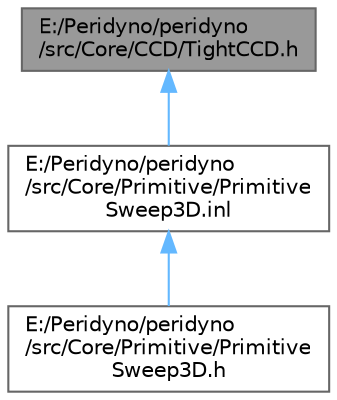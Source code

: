 digraph "E:/Peridyno/peridyno/src/Core/CCD/TightCCD.h"
{
 // LATEX_PDF_SIZE
  bgcolor="transparent";
  edge [fontname=Helvetica,fontsize=10,labelfontname=Helvetica,labelfontsize=10];
  node [fontname=Helvetica,fontsize=10,shape=box,height=0.2,width=0.4];
  Node1 [id="Node000001",label="E:/Peridyno/peridyno\l/src/Core/CCD/TightCCD.h",height=0.2,width=0.4,color="gray40", fillcolor="grey60", style="filled", fontcolor="black",tooltip=" "];
  Node1 -> Node2 [id="edge1_Node000001_Node000002",dir="back",color="steelblue1",style="solid",tooltip=" "];
  Node2 [id="Node000002",label="E:/Peridyno/peridyno\l/src/Core/Primitive/Primitive\lSweep3D.inl",height=0.2,width=0.4,color="grey40", fillcolor="white", style="filled",URL="$_primitive_sweep3_d_8inl.html",tooltip=" "];
  Node2 -> Node3 [id="edge2_Node000002_Node000003",dir="back",color="steelblue1",style="solid",tooltip=" "];
  Node3 [id="Node000003",label="E:/Peridyno/peridyno\l/src/Core/Primitive/Primitive\lSweep3D.h",height=0.2,width=0.4,color="grey40", fillcolor="white", style="filled",URL="$_primitive_sweep3_d_8h.html",tooltip="This class is implemented for continuous collision detection."];
}
